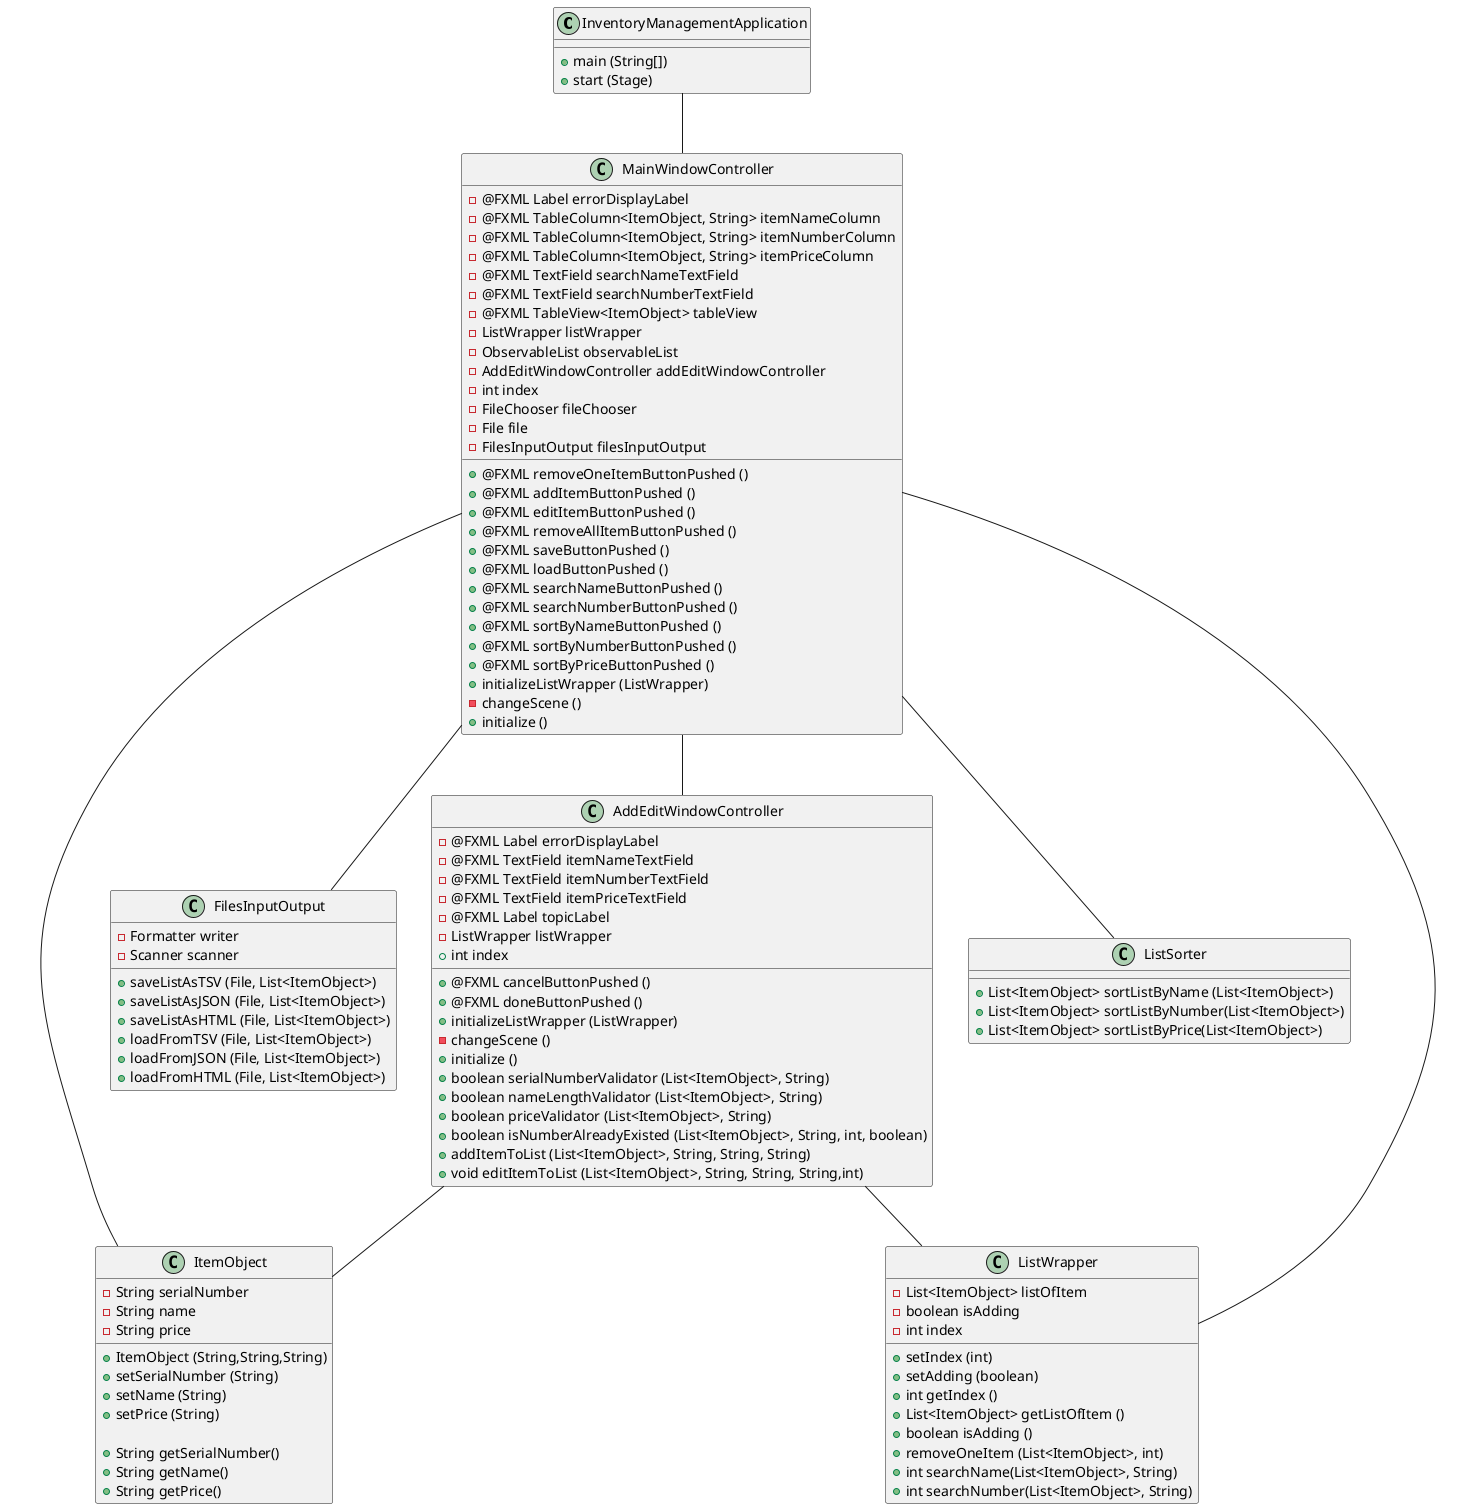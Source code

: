 @startuml
class InventoryManagementApplication {
    + main (String[])
    + start (Stage)
}

class MainWindowController {
    - @FXML Label errorDisplayLabel
    - @FXML TableColumn<ItemObject, String> itemNameColumn
    - @FXML TableColumn<ItemObject, String> itemNumberColumn
    - @FXML TableColumn<ItemObject, String> itemPriceColumn
    - @FXML TextField searchNameTextField
    - @FXML TextField searchNumberTextField
    - @FXML TableView<ItemObject> tableView
    - ListWrapper listWrapper
    - ObservableList observableList
    - AddEditWindowController addEditWindowController
    - int index
    - FileChooser fileChooser
    - File file
    - FilesInputOutput filesInputOutput

    + @FXML removeOneItemButtonPushed ()
    + @FXML addItemButtonPushed ()
    + @FXML editItemButtonPushed ()
    + @FXML removeAllItemButtonPushed ()
    + @FXML saveButtonPushed ()
    + @FXML loadButtonPushed ()
    + @FXML searchNameButtonPushed ()
    + @FXML searchNumberButtonPushed ()
    + @FXML sortByNameButtonPushed ()
    + @FXML sortByNumberButtonPushed ()
    + @FXML sortByPriceButtonPushed ()
    + initializeListWrapper (ListWrapper)
    - changeScene ()
    + initialize ()
}

class AddEditWindowController {
    - @FXML Label errorDisplayLabel
    - @FXML TextField itemNameTextField
    - @FXML TextField itemNumberTextField
    - @FXML TextField itemPriceTextField
    - @FXML Label topicLabel
    - ListWrapper listWrapper
    + int index

    + @FXML cancelButtonPushed ()
    + @FXML doneButtonPushed ()
    + initializeListWrapper (ListWrapper)
    - changeScene ()
    + initialize ()
    + boolean serialNumberValidator (List<ItemObject>, String)
    + boolean nameLengthValidator (List<ItemObject>, String)
    + boolean priceValidator (List<ItemObject>, String)
    + boolean isNumberAlreadyExisted (List<ItemObject>, String, int, boolean)
    + addItemToList (List<ItemObject>, String, String, String)
    + void editItemToList (List<ItemObject>, String, String, String,int)
}

class FilesInputOutput {
    - Formatter writer
    - Scanner scanner

    + saveListAsTSV (File, List<ItemObject>)
    + saveListAsJSON (File, List<ItemObject>)
    + saveListAsHTML (File, List<ItemObject>)
    + loadFromTSV (File, List<ItemObject>)
    + loadFromJSON (File, List<ItemObject>)
    + loadFromHTML (File, List<ItemObject>)
}

class ItemObject {
    - String serialNumber
    - String name
    - String price

    + ItemObject (String,String,String)
    + setSerialNumber (String)
    + setName (String)
    + setPrice (String)

    + String getSerialNumber()
    + String getName()
    + String getPrice()
}

class ListSorter {
    + List<ItemObject> sortListByName (List<ItemObject>)
    + List<ItemObject> sortListByNumber(List<ItemObject>)
    + List<ItemObject> sortListByPrice(List<ItemObject>)
}

class ListWrapper {
    - List<ItemObject> listOfItem
    - boolean isAdding
    - int index

    + setIndex (int)
    + setAdding (boolean)
    + int getIndex ()
    + List<ItemObject> getListOfItem ()
    + boolean isAdding ()
    + removeOneItem (List<ItemObject>, int)
    + int searchName(List<ItemObject>, String)
    + int searchNumber(List<ItemObject>, String)
}

InventoryManagementApplication -- MainWindowController
MainWindowController -- AddEditWindowController
MainWindowController -- ListWrapper
MainWindowController -- ItemObject
MainWindowController -- ListSorter
MainWindowController -- FilesInputOutput
AddEditWindowController -- ListWrapper
AddEditWindowController -- ItemObject

@enduml